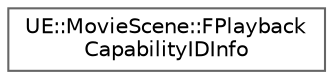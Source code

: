 digraph "Graphical Class Hierarchy"
{
 // INTERACTIVE_SVG=YES
 // LATEX_PDF_SIZE
  bgcolor="transparent";
  edge [fontname=Helvetica,fontsize=10,labelfontname=Helvetica,labelfontsize=10];
  node [fontname=Helvetica,fontsize=10,shape=box,height=0.2,width=0.4];
  rankdir="LR";
  Node0 [id="Node000000",label="UE::MovieScene::FPlayback\lCapabilityIDInfo",height=0.2,width=0.4,color="grey40", fillcolor="white", style="filled",URL="$d4/d21/structUE_1_1MovieScene_1_1FPlaybackCapabilityIDInfo.html",tooltip="Structure providing basic information on a playback capability type."];
}
